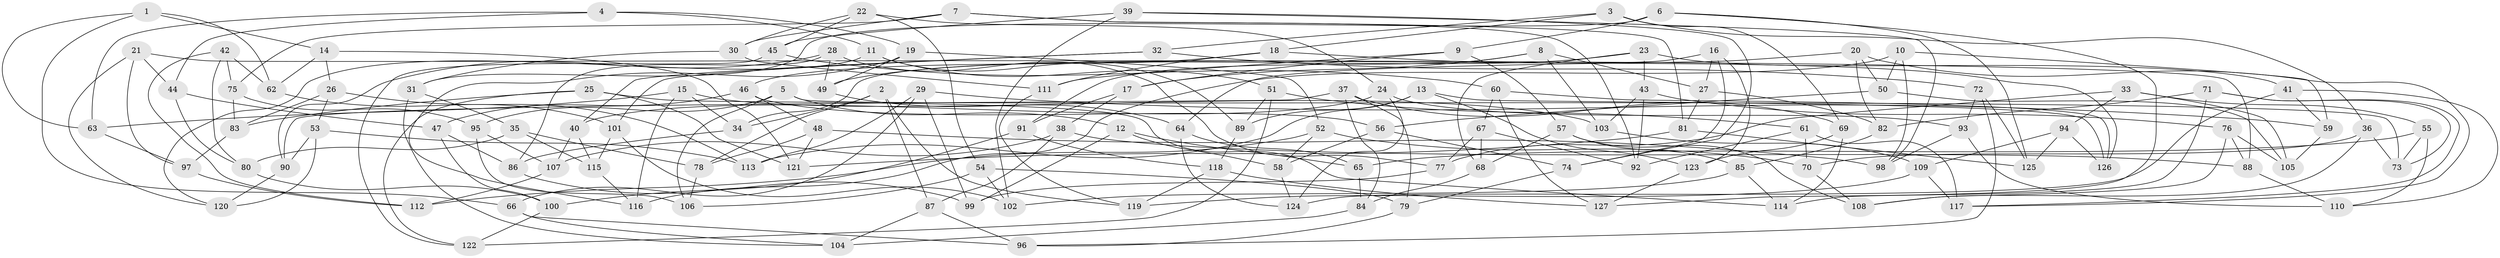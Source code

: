 // Generated by graph-tools (version 1.1) at 2025/50/03/09/25 03:50:51]
// undirected, 127 vertices, 254 edges
graph export_dot {
graph [start="1"]
  node [color=gray90,style=filled];
  1;
  2;
  3;
  4;
  5;
  6;
  7;
  8;
  9;
  10;
  11;
  12;
  13;
  14;
  15;
  16;
  17;
  18;
  19;
  20;
  21;
  22;
  23;
  24;
  25;
  26;
  27;
  28;
  29;
  30;
  31;
  32;
  33;
  34;
  35;
  36;
  37;
  38;
  39;
  40;
  41;
  42;
  43;
  44;
  45;
  46;
  47;
  48;
  49;
  50;
  51;
  52;
  53;
  54;
  55;
  56;
  57;
  58;
  59;
  60;
  61;
  62;
  63;
  64;
  65;
  66;
  67;
  68;
  69;
  70;
  71;
  72;
  73;
  74;
  75;
  76;
  77;
  78;
  79;
  80;
  81;
  82;
  83;
  84;
  85;
  86;
  87;
  88;
  89;
  90;
  91;
  92;
  93;
  94;
  95;
  96;
  97;
  98;
  99;
  100;
  101;
  102;
  103;
  104;
  105;
  106;
  107;
  108;
  109;
  110;
  111;
  112;
  113;
  114;
  115;
  116;
  117;
  118;
  119;
  120;
  121;
  122;
  123;
  124;
  125;
  126;
  127;
  1 -- 66;
  1 -- 63;
  1 -- 14;
  1 -- 62;
  2 -- 119;
  2 -- 78;
  2 -- 34;
  2 -- 87;
  3 -- 18;
  3 -- 69;
  3 -- 32;
  3 -- 36;
  4 -- 19;
  4 -- 63;
  4 -- 11;
  4 -- 44;
  5 -- 106;
  5 -- 95;
  5 -- 73;
  5 -- 12;
  6 -- 127;
  6 -- 9;
  6 -- 125;
  6 -- 31;
  7 -- 81;
  7 -- 75;
  7 -- 30;
  7 -- 92;
  8 -- 17;
  8 -- 27;
  8 -- 103;
  8 -- 91;
  9 -- 57;
  9 -- 17;
  9 -- 111;
  10 -- 116;
  10 -- 50;
  10 -- 98;
  10 -- 59;
  11 -- 51;
  11 -- 120;
  11 -- 89;
  12 -- 65;
  12 -- 99;
  12 -- 58;
  13 -- 89;
  13 -- 113;
  13 -- 123;
  13 -- 126;
  14 -- 26;
  14 -- 62;
  14 -- 121;
  15 -- 116;
  15 -- 34;
  15 -- 103;
  15 -- 63;
  16 -- 34;
  16 -- 27;
  16 -- 74;
  16 -- 123;
  17 -- 91;
  17 -- 38;
  18 -- 126;
  18 -- 111;
  18 -- 46;
  19 -- 52;
  19 -- 49;
  19 -- 116;
  20 -- 82;
  20 -- 117;
  20 -- 50;
  20 -- 64;
  21 -- 88;
  21 -- 44;
  21 -- 120;
  21 -- 97;
  22 -- 45;
  22 -- 30;
  22 -- 24;
  22 -- 54;
  23 -- 68;
  23 -- 49;
  23 -- 43;
  23 -- 41;
  24 -- 93;
  24 -- 124;
  24 -- 40;
  25 -- 121;
  25 -- 83;
  25 -- 122;
  25 -- 114;
  26 -- 53;
  26 -- 113;
  26 -- 83;
  27 -- 82;
  27 -- 81;
  28 -- 49;
  28 -- 90;
  28 -- 86;
  28 -- 77;
  29 -- 59;
  29 -- 66;
  29 -- 113;
  29 -- 99;
  30 -- 31;
  30 -- 111;
  31 -- 104;
  31 -- 35;
  32 -- 72;
  32 -- 40;
  32 -- 101;
  33 -- 94;
  33 -- 77;
  33 -- 55;
  33 -- 105;
  34 -- 86;
  35 -- 78;
  35 -- 115;
  35 -- 80;
  36 -- 108;
  36 -- 70;
  36 -- 73;
  37 -- 69;
  37 -- 90;
  37 -- 84;
  37 -- 79;
  38 -- 107;
  38 -- 87;
  38 -- 88;
  39 -- 74;
  39 -- 98;
  39 -- 45;
  39 -- 102;
  40 -- 107;
  40 -- 115;
  41 -- 124;
  41 -- 59;
  41 -- 110;
  42 -- 62;
  42 -- 75;
  42 -- 80;
  42 -- 112;
  43 -- 103;
  43 -- 92;
  43 -- 76;
  44 -- 80;
  44 -- 47;
  45 -- 122;
  45 -- 60;
  46 -- 48;
  46 -- 56;
  46 -- 47;
  47 -- 100;
  47 -- 86;
  48 -- 98;
  48 -- 78;
  48 -- 121;
  49 -- 64;
  50 -- 56;
  50 -- 105;
  51 -- 89;
  51 -- 61;
  51 -- 122;
  52 -- 70;
  52 -- 58;
  52 -- 112;
  53 -- 90;
  53 -- 113;
  53 -- 120;
  54 -- 79;
  54 -- 106;
  54 -- 102;
  55 -- 65;
  55 -- 73;
  55 -- 110;
  56 -- 74;
  56 -- 58;
  57 -- 85;
  57 -- 108;
  57 -- 68;
  58 -- 124;
  59 -- 105;
  60 -- 67;
  60 -- 127;
  60 -- 126;
  61 -- 70;
  61 -- 117;
  61 -- 92;
  62 -- 101;
  63 -- 97;
  64 -- 65;
  64 -- 124;
  65 -- 84;
  66 -- 96;
  66 -- 104;
  67 -- 68;
  67 -- 77;
  67 -- 92;
  68 -- 84;
  69 -- 114;
  69 -- 123;
  70 -- 108;
  71 -- 73;
  71 -- 82;
  71 -- 114;
  71 -- 117;
  72 -- 96;
  72 -- 93;
  72 -- 125;
  74 -- 79;
  75 -- 95;
  75 -- 83;
  76 -- 108;
  76 -- 105;
  76 -- 88;
  77 -- 99;
  78 -- 106;
  79 -- 96;
  80 -- 100;
  81 -- 125;
  81 -- 121;
  82 -- 85;
  83 -- 97;
  84 -- 104;
  85 -- 114;
  85 -- 102;
  86 -- 99;
  87 -- 96;
  87 -- 104;
  88 -- 110;
  89 -- 118;
  90 -- 120;
  91 -- 100;
  91 -- 118;
  93 -- 110;
  93 -- 98;
  94 -- 109;
  94 -- 126;
  94 -- 125;
  95 -- 107;
  95 -- 106;
  97 -- 112;
  100 -- 122;
  101 -- 102;
  101 -- 115;
  103 -- 109;
  107 -- 112;
  109 -- 117;
  109 -- 119;
  111 -- 119;
  115 -- 116;
  118 -- 127;
  118 -- 119;
  123 -- 127;
}
